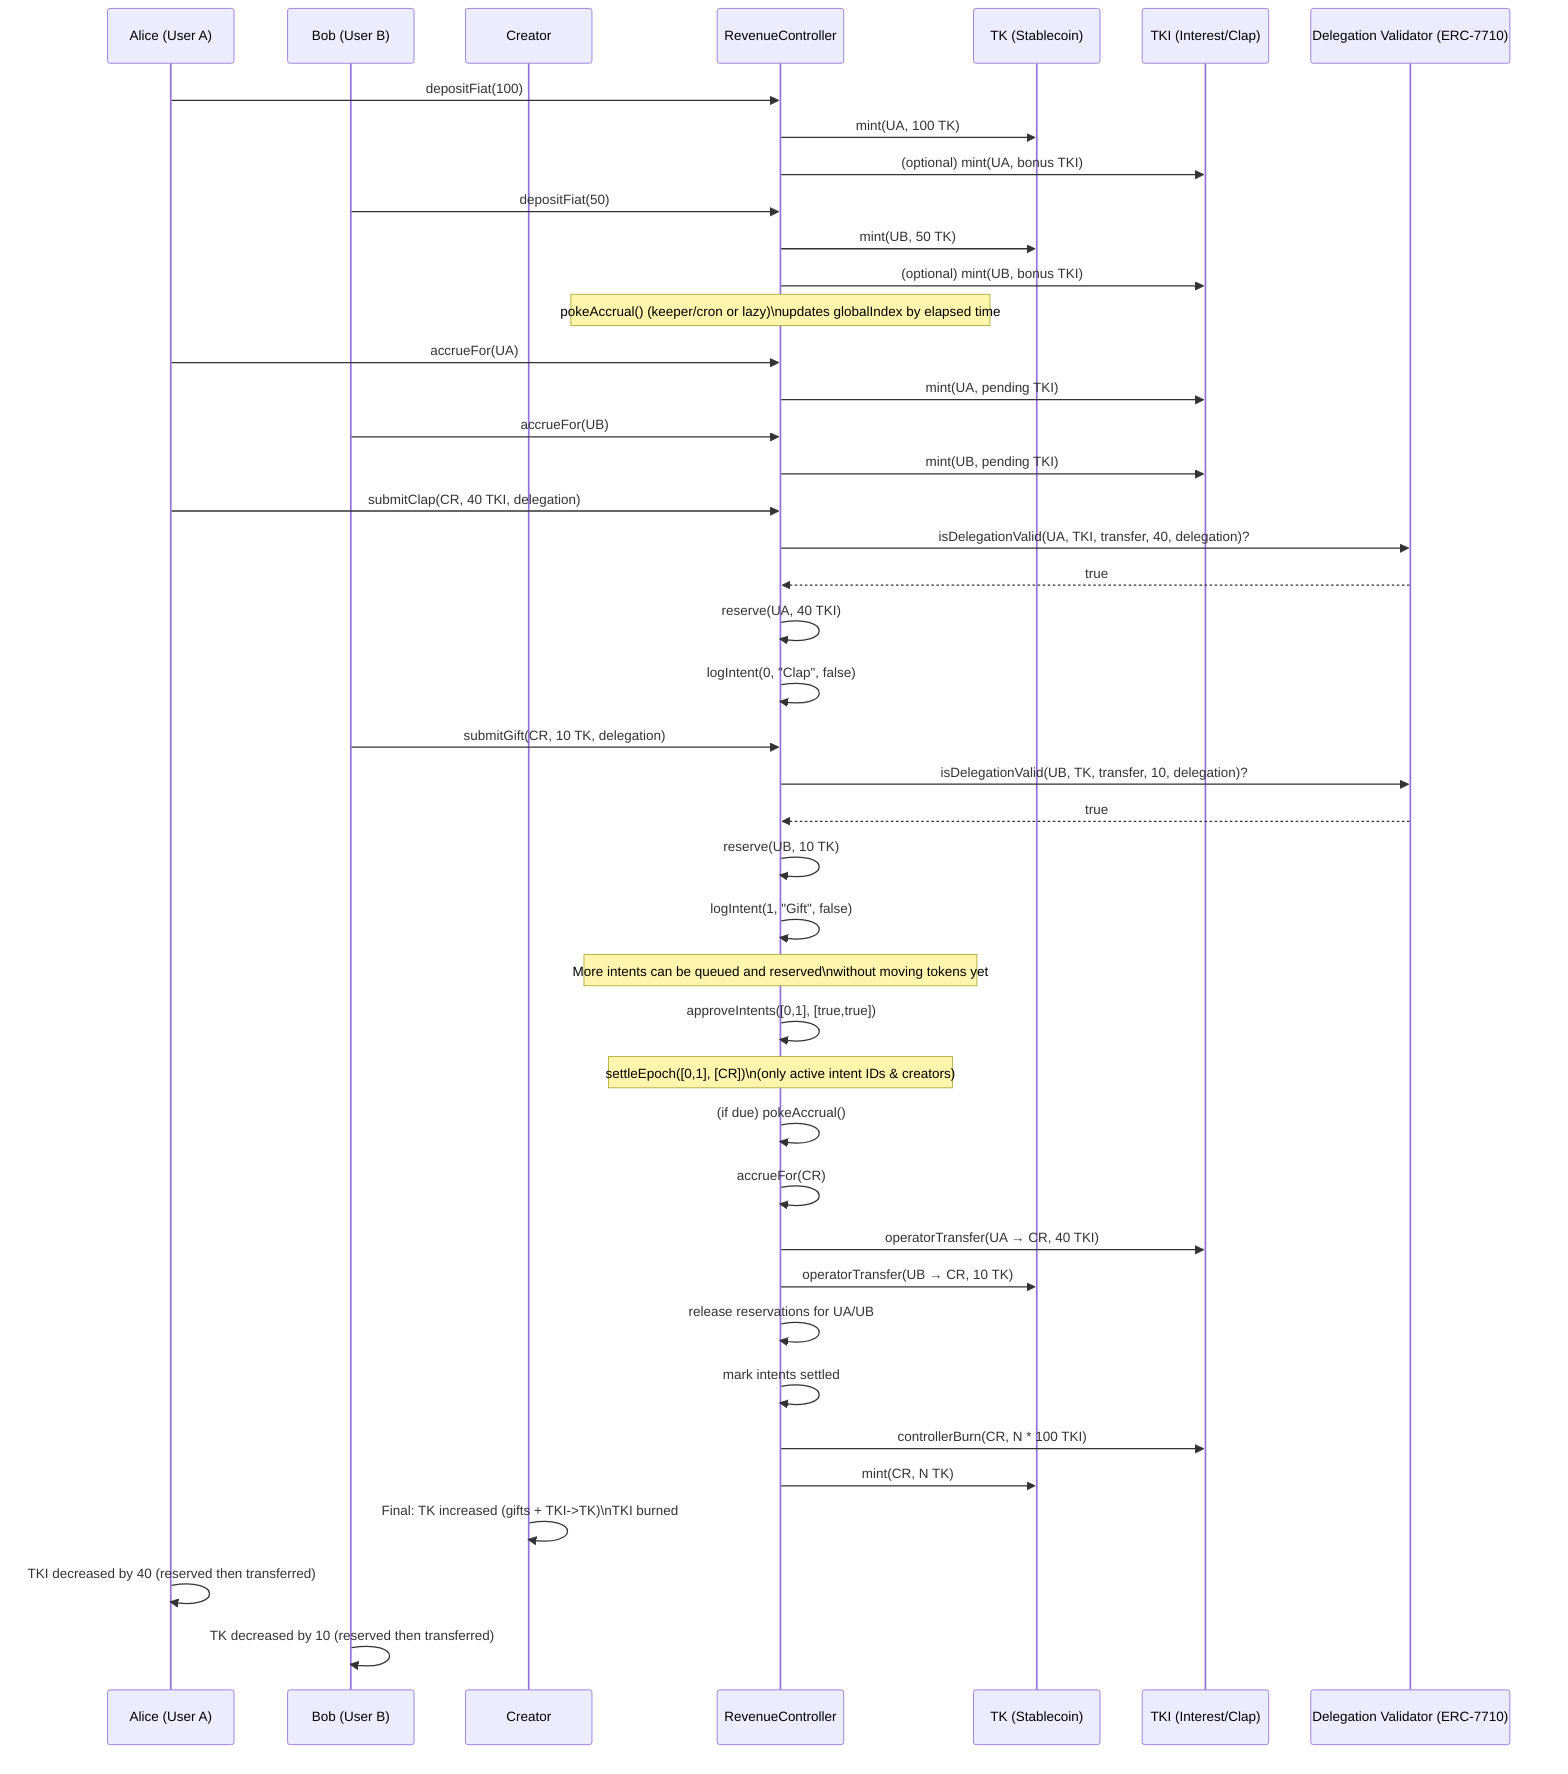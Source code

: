 sequenceDiagram
    %% Actors
    participant UA as Alice (User A)
    participant UB as Bob (User B)
    participant CR as Creator
    participant RC as RevenueController
    participant TK as TK (Stablecoin)
    participant TKI as TKI (Interest/Clap)
    participant DV as Delegation Validator (ERC-7710)

    %% --- On-ramps (fiat -> TK) ---
    UA->>RC: depositFiat(100)
    RC->>TK: mint(UA, 100 TK)
    RC->>TKI: (optional) mint(UA, bonus TKI)

    UB->>RC: depositFiat(50)
    RC->>TK: mint(UB, 50 TK)
    RC->>TKI: (optional) mint(UB, bonus TKI)

    %% --- Global time advancement (daily / lazy) ---
    Note over RC: pokeAccrual() (keeper/cron or lazy)\nupdates globalIndex by elapsed time

    %% --- Accrue on demand (read/mint) ---
    UA->>RC: accrueFor(UA)
    RC->>TKI: mint(UA, pending TKI)
    UB->>RC: accrueFor(UB)
    RC->>TKI: mint(UB, pending TKI)

    %% --- Alice claps Creator (TKI) with ERC-7710 delegation ---
    UA->>RC: submitClap(CR, 40 TKI, delegation)
    RC->>DV: isDelegationValid(UA, TKI, transfer, 40, delegation)?
    DV-->>RC: true
    RC->>RC: reserve(UA, 40 TKI);
    RC->>RC: logIntent(0, "Clap", false);

    %% --- Bob gifts Creator (TK) with ERC-7710 delegation ---
    UB->>RC: submitGift(CR, 10 TK, delegation)
    RC->>DV: isDelegationValid(UB, TK, transfer, 10, delegation)?
    DV-->>RC: true
    RC->>RC: reserve(UB, 10 TK);
    RC->>RC: logIntent(1, "Gift", false);

    %% --- Optional: more fans queue intents (batched) ---
    Note over RC: More intents can be queued and reserved\nwithout moving tokens yet

    %% --- AML / fraud approval step (off-chain decision, on-chain flag) ---
    RC->>RC: approveIntents([0,1], [true,true]);

    %% --- Settlement window elapses ---
    Note over RC: settleEpoch([0,1], [CR])\n(only active intent IDs & creators)

    %% Final accrual for creator before conversion
    RC->>RC: (if due) pokeAccrual();
    RC->>RC: accrueFor(CR);  %% mint any pending TKI to CR before conversion

    %% Execute approved intents (operator transfers)
    RC->>TKI: operatorTransfer(UA → CR, 40 TKI);
    RC->>TK: operatorTransfer(UB → CR, 10 TK);
    RC->>RC: release reservations for UA/UB; 
    RC->>RC: mark intents settled;

    %% Convert creator TKI -> TK at 100:1 (floored)
    RC->>TKI: controllerBurn(CR, N * 100 TKI);
    RC->>TK: mint(CR, N TK);

    %% Balances after settlement
    CR->>CR: Final: TK increased (gifts + TKI->TK)\nTKI burned;
    UA->>UA: TKI decreased by 40 (reserved then transferred);
    UB->>UB: TK decreased by 10 (reserved then transferred);